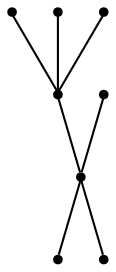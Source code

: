 graph {
  node [shape=point,comment="{\"directed\":false,\"doi\":\"10.1007/978-3-642-18469-7_30\",\"figure\":\"2\"}"]

  v0 [pos="1308.734196379312,1008.6693007232709"]
  v1 [pos="1308.4381859008245,618.2362944487801"]
  v2 [pos="1208.8475856825376,878.5236087451071"]
  v3 [pos="1208.9977543689583,1008.6693007232708"]
  v4 [pos="1207.3172649586309,748.3819864269439"]
  v5 [pos="1208.8475856825376,618.2362944487801"]
  v6 [pos="1109.2613123586052,618.2362944487801"]
  v7 [pos="1109.2613123586052,1008.6693007232708"]

  v4 -- v6 [id="-3",pos="1207.3172649586309,748.3819864269439 1109.2613123586052,618.2362944487801 1109.2613123586052,618.2362944487801 1109.2613123586052,618.2362944487801"]
  v2 -- v4 [id="-4",pos="1208.8475856825376,878.5236087451071 1207.3172649586309,748.3819864269439 1207.3172649586309,748.3819864269439 1207.3172649586309,748.3819864269439"]
  v4 -- v5 [id="-6",pos="1207.3172649586309,748.3819864269439 1208.8475856825376,618.2362944487801 1208.8475856825376,618.2362944487801 1208.8475856825376,618.2362944487801"]
  v3 -- v2 [id="-7",pos="1208.9977543689583,1008.6693007232708 1208.8475856825376,878.5236087451071 1208.8475856825376,878.5236087451071 1208.8475856825376,878.5236087451071"]
  v0 -- v2 [id="-1",pos="1308.734196379312,1008.6693007232709 1208.8475856825376,878.5236087451071 1208.8475856825376,878.5236087451071 1208.8475856825376,878.5236087451071"]
  v7 -- v2 [id="-2",pos="1109.2613123586052,1008.6693007232708 1208.8475856825376,878.5236087451071 1208.8475856825376,878.5236087451071 1208.8475856825376,878.5236087451071"]
  v1 -- v4 [id="-9",pos="1308.4381859008245,618.2362944487801 1207.3172649586309,748.3819864269439 1207.3172649586309,748.3819864269439 1207.3172649586309,748.3819864269439"]
}